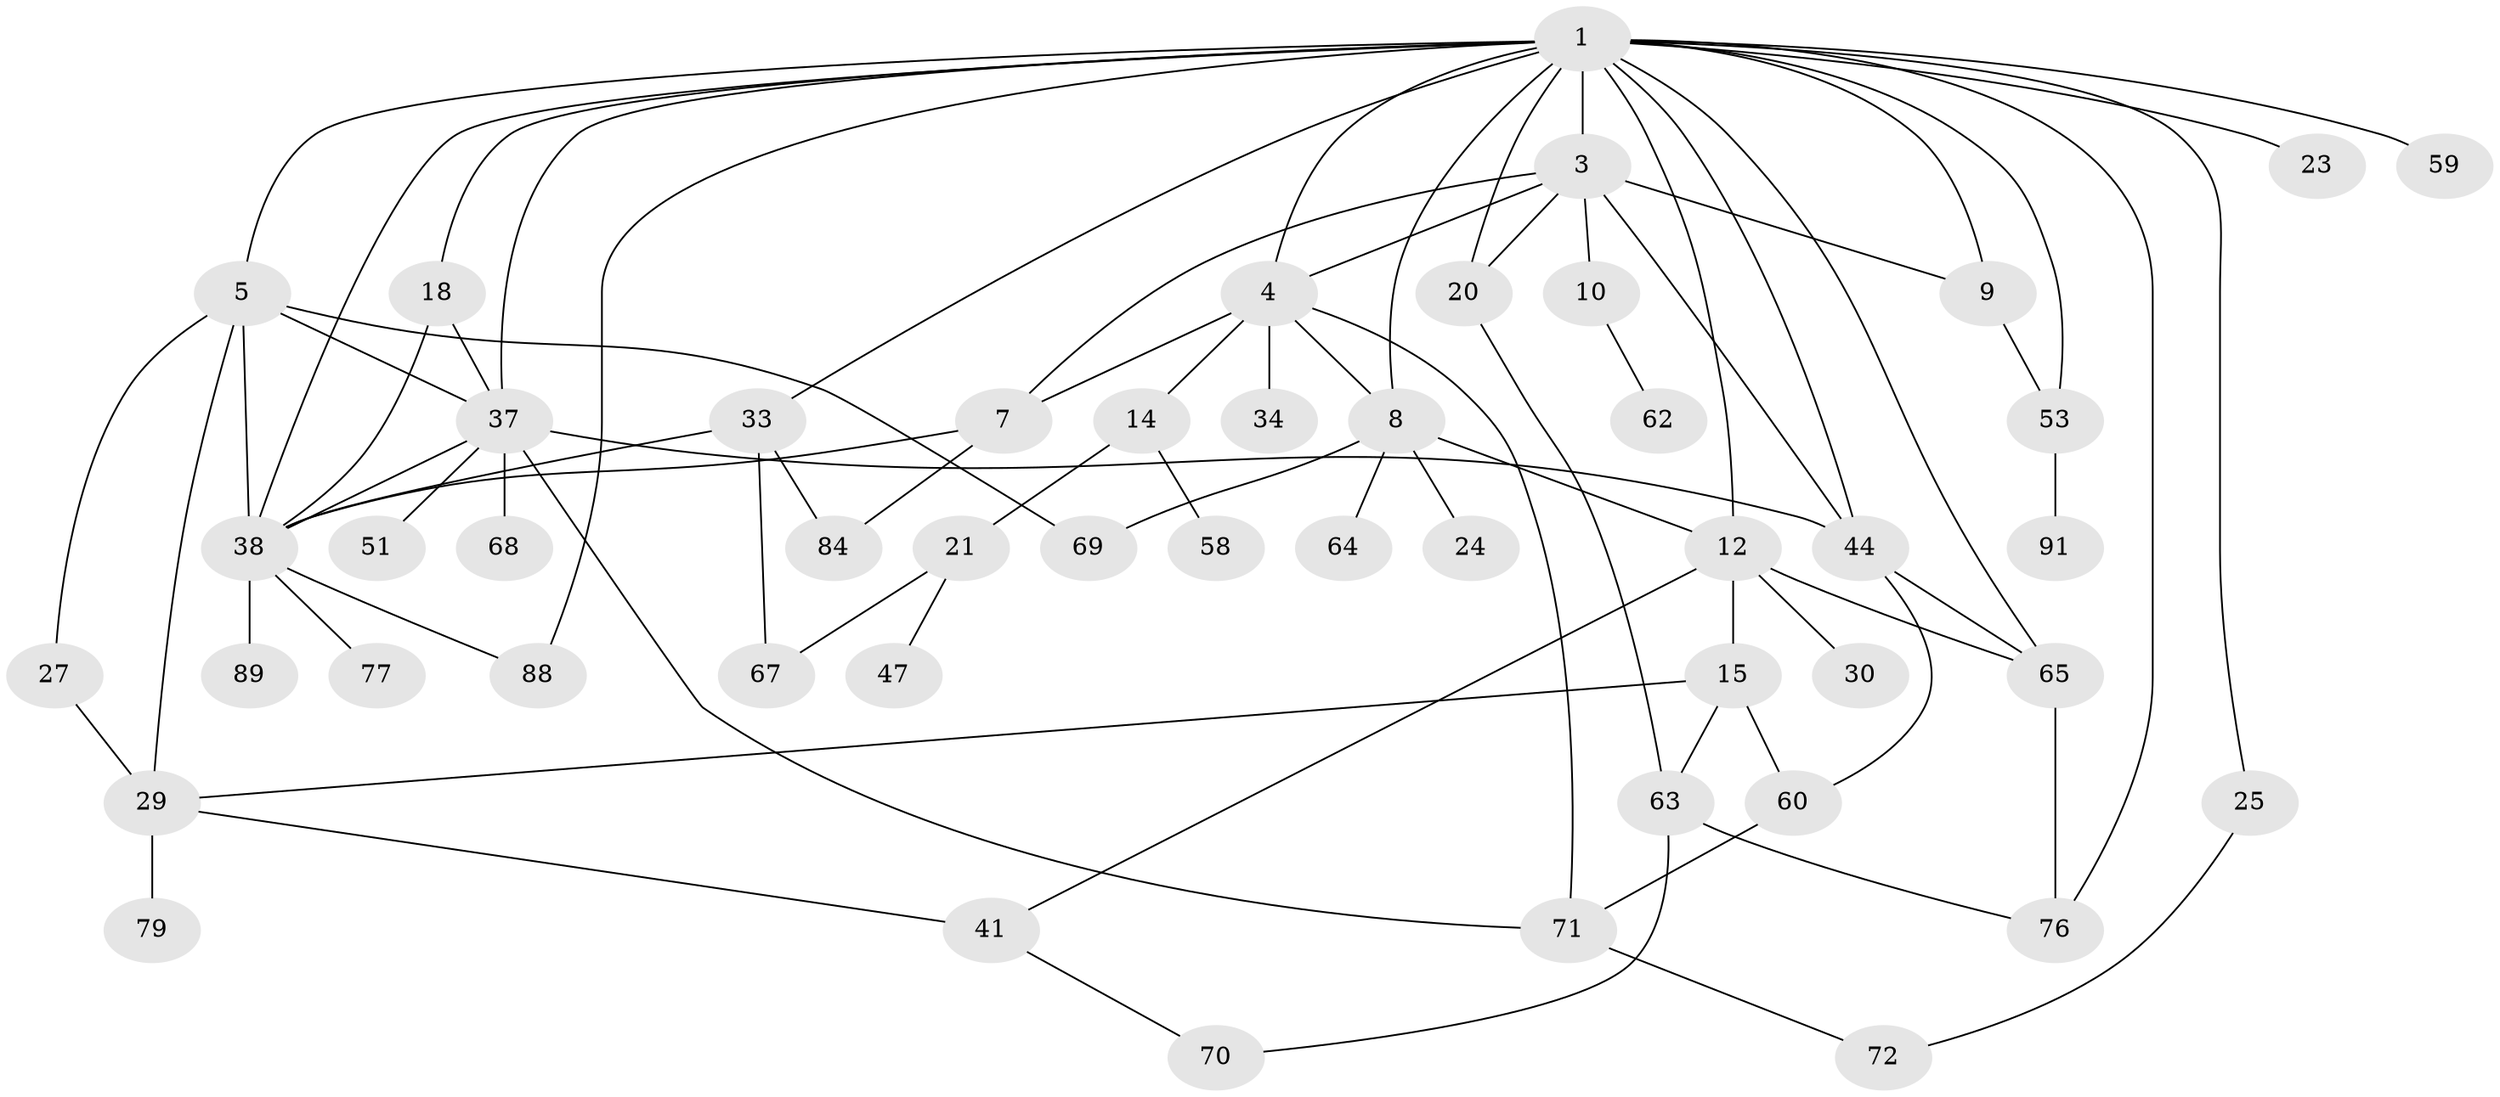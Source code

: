 // original degree distribution, {6: 0.020202020202020204, 8: 0.010101010101010102, 7: 0.04040404040404041, 4: 0.1414141414141414, 5: 0.050505050505050504, 3: 0.18181818181818182, 2: 0.3434343434343434, 1: 0.21212121212121213}
// Generated by graph-tools (version 1.1) at 2025/13/03/09/25 04:13:31]
// undirected, 49 vertices, 81 edges
graph export_dot {
graph [start="1"]
  node [color=gray90,style=filled];
  1 [super="+11+2+6"];
  3;
  4 [super="+52+13"];
  5 [super="+73+22+78"];
  7 [super="+31+93"];
  8 [super="+16"];
  9 [super="+26+57"];
  10;
  12;
  14 [super="+32"];
  15;
  18;
  20 [super="+81+36"];
  21 [super="+28+43"];
  23;
  24;
  25;
  27;
  29 [super="+39"];
  30 [super="+99"];
  33 [super="+35+80"];
  34;
  37 [super="+45"];
  38 [super="+40+46"];
  41 [super="+48"];
  44 [super="+90+49"];
  47 [super="+94"];
  51 [super="+55"];
  53 [super="+82"];
  58;
  59;
  60;
  62;
  63;
  64;
  65;
  67;
  68 [super="+95"];
  69;
  70;
  71 [super="+75+96+92"];
  72;
  76 [super="+97+86"];
  77;
  79;
  84 [super="+85"];
  88;
  89;
  91 [super="+98"];
  1 -- 3;
  1 -- 25;
  1 -- 33;
  1 -- 65;
  1 -- 37;
  1 -- 8;
  1 -- 4;
  1 -- 5;
  1 -- 9 [weight=2];
  1 -- 44;
  1 -- 76;
  1 -- 18;
  1 -- 38 [weight=2];
  1 -- 12;
  1 -- 20;
  1 -- 53;
  1 -- 23;
  1 -- 88;
  1 -- 59;
  3 -- 7;
  3 -- 9;
  3 -- 10;
  3 -- 4;
  3 -- 44;
  3 -- 20;
  4 -- 8;
  4 -- 14;
  4 -- 7;
  4 -- 34 [weight=2];
  4 -- 71;
  5 -- 27;
  5 -- 29 [weight=2];
  5 -- 37;
  5 -- 69;
  5 -- 38;
  7 -- 84;
  7 -- 38;
  8 -- 12;
  8 -- 24;
  8 -- 69;
  8 -- 64;
  9 -- 53;
  10 -- 62;
  12 -- 15;
  12 -- 30;
  12 -- 65;
  12 -- 41;
  14 -- 21;
  14 -- 58;
  15 -- 29;
  15 -- 60;
  15 -- 63;
  18 -- 37;
  18 -- 38;
  20 -- 63;
  21 -- 67;
  21 -- 47;
  25 -- 72;
  27 -- 29;
  29 -- 79;
  29 -- 41;
  33 -- 67;
  33 -- 38;
  33 -- 84;
  37 -- 51;
  37 -- 68;
  37 -- 44;
  37 -- 38;
  37 -- 71;
  38 -- 77;
  38 -- 88;
  38 -- 89;
  41 -- 70;
  44 -- 65;
  44 -- 60;
  53 -- 91;
  60 -- 71;
  63 -- 76;
  63 -- 70;
  65 -- 76;
  71 -- 72;
}
